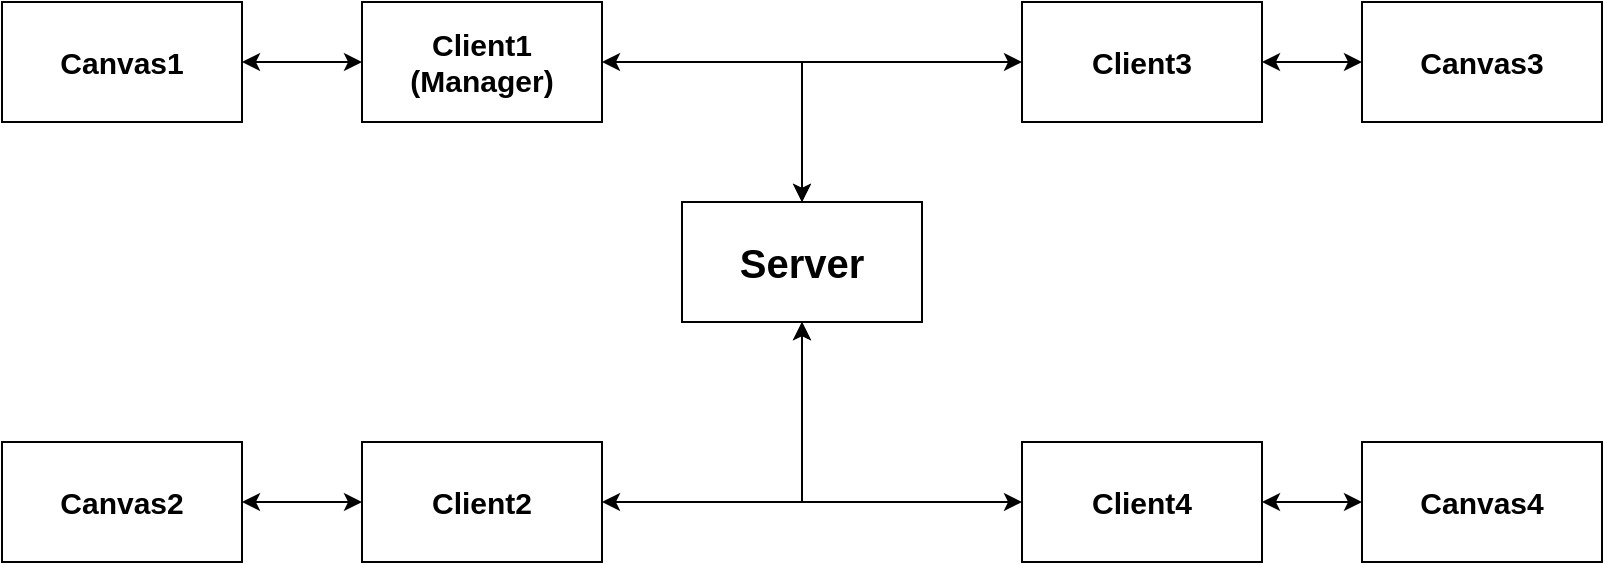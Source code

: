 <mxfile version="17.2.1" type="device"><diagram id="MKT62ZXcpuDxKcVZ_OFZ" name="Page-1"><mxGraphModel dx="2062" dy="1217" grid="0" gridSize="10" guides="1" tooltips="1" connect="1" arrows="1" fold="1" page="1" pageScale="1" pageWidth="3300" pageHeight="4681" math="0" shadow="0"><root><mxCell id="0"/><mxCell id="1" parent="0"/><mxCell id="AHtE2x3f0Ysw9HXrFAUj-1" value="&lt;font style=&quot;font-size: 20px&quot;&gt;&lt;b&gt;Server&lt;/b&gt;&lt;/font&gt;" style="whiteSpace=wrap;html=1;" vertex="1" parent="1"><mxGeometry x="640" y="600" width="120" height="60" as="geometry"/></mxCell><mxCell id="AHtE2x3f0Ysw9HXrFAUj-8" style="edgeStyle=orthogonalEdgeStyle;rounded=0;orthogonalLoop=1;jettySize=auto;html=1;fontSize=15;startArrow=classic;startFill=1;" edge="1" parent="1" source="AHtE2x3f0Ysw9HXrFAUj-2" target="AHtE2x3f0Ysw9HXrFAUj-1"><mxGeometry relative="1" as="geometry"/></mxCell><mxCell id="AHtE2x3f0Ysw9HXrFAUj-2" value="&lt;font style=&quot;font-size: 15px&quot;&gt;&lt;b&gt;Client1 (Manager)&lt;/b&gt;&lt;/font&gt;" style="whiteSpace=wrap;html=1;" vertex="1" parent="1"><mxGeometry x="480" y="500" width="120" height="60" as="geometry"/></mxCell><mxCell id="AHtE2x3f0Ysw9HXrFAUj-10" style="edgeStyle=orthogonalEdgeStyle;rounded=0;orthogonalLoop=1;jettySize=auto;html=1;entryX=0.5;entryY=1;entryDx=0;entryDy=0;fontSize=15;startArrow=classic;startFill=1;" edge="1" parent="1" source="AHtE2x3f0Ysw9HXrFAUj-3" target="AHtE2x3f0Ysw9HXrFAUj-1"><mxGeometry relative="1" as="geometry"/></mxCell><mxCell id="AHtE2x3f0Ysw9HXrFAUj-3" value="&lt;font style=&quot;font-size: 15px&quot;&gt;&lt;b&gt;Client2&lt;/b&gt;&lt;/font&gt;" style="whiteSpace=wrap;html=1;" vertex="1" parent="1"><mxGeometry x="480" y="720" width="120" height="60" as="geometry"/></mxCell><mxCell id="AHtE2x3f0Ysw9HXrFAUj-9" style="edgeStyle=orthogonalEdgeStyle;rounded=0;orthogonalLoop=1;jettySize=auto;html=1;fontSize=15;startArrow=classic;startFill=1;" edge="1" parent="1" source="AHtE2x3f0Ysw9HXrFAUj-6" target="AHtE2x3f0Ysw9HXrFAUj-1"><mxGeometry relative="1" as="geometry"/></mxCell><mxCell id="AHtE2x3f0Ysw9HXrFAUj-19" style="edgeStyle=orthogonalEdgeStyle;rounded=0;orthogonalLoop=1;jettySize=auto;html=1;entryX=0;entryY=0.5;entryDx=0;entryDy=0;fontSize=15;startArrow=classic;startFill=1;" edge="1" parent="1" source="AHtE2x3f0Ysw9HXrFAUj-6" target="AHtE2x3f0Ysw9HXrFAUj-13"><mxGeometry relative="1" as="geometry"/></mxCell><mxCell id="AHtE2x3f0Ysw9HXrFAUj-6" value="&lt;font style=&quot;font-size: 15px&quot;&gt;&lt;b&gt;Client3&lt;/b&gt;&lt;/font&gt;" style="whiteSpace=wrap;html=1;" vertex="1" parent="1"><mxGeometry x="810" y="500" width="120" height="60" as="geometry"/></mxCell><mxCell id="AHtE2x3f0Ysw9HXrFAUj-11" style="edgeStyle=orthogonalEdgeStyle;rounded=0;orthogonalLoop=1;jettySize=auto;html=1;entryX=0.5;entryY=1;entryDx=0;entryDy=0;fontSize=15;startArrow=classic;startFill=1;" edge="1" parent="1" source="AHtE2x3f0Ysw9HXrFAUj-7" target="AHtE2x3f0Ysw9HXrFAUj-1"><mxGeometry relative="1" as="geometry"/></mxCell><mxCell id="AHtE2x3f0Ysw9HXrFAUj-20" style="edgeStyle=orthogonalEdgeStyle;rounded=0;orthogonalLoop=1;jettySize=auto;html=1;entryX=0;entryY=0.5;entryDx=0;entryDy=0;fontSize=15;startArrow=classic;startFill=1;" edge="1" parent="1" source="AHtE2x3f0Ysw9HXrFAUj-7" target="AHtE2x3f0Ysw9HXrFAUj-12"><mxGeometry relative="1" as="geometry"/></mxCell><mxCell id="AHtE2x3f0Ysw9HXrFAUj-7" value="&lt;font style=&quot;font-size: 15px&quot;&gt;&lt;b&gt;Client4&lt;/b&gt;&lt;/font&gt;" style="whiteSpace=wrap;html=1;" vertex="1" parent="1"><mxGeometry x="810" y="720" width="120" height="60" as="geometry"/></mxCell><mxCell id="AHtE2x3f0Ysw9HXrFAUj-12" value="&lt;font style=&quot;font-size: 15px&quot;&gt;&lt;b&gt;Canvas4&lt;/b&gt;&lt;/font&gt;" style="whiteSpace=wrap;html=1;" vertex="1" parent="1"><mxGeometry x="980" y="720" width="120" height="60" as="geometry"/></mxCell><mxCell id="AHtE2x3f0Ysw9HXrFAUj-13" value="&lt;font style=&quot;font-size: 15px&quot;&gt;&lt;b&gt;Canvas3&lt;/b&gt;&lt;/font&gt;" style="whiteSpace=wrap;html=1;" vertex="1" parent="1"><mxGeometry x="980" y="500" width="120" height="60" as="geometry"/></mxCell><mxCell id="AHtE2x3f0Ysw9HXrFAUj-17" style="edgeStyle=orthogonalEdgeStyle;rounded=0;orthogonalLoop=1;jettySize=auto;html=1;entryX=0;entryY=0.5;entryDx=0;entryDy=0;fontSize=15;startArrow=classic;startFill=1;" edge="1" parent="1" source="AHtE2x3f0Ysw9HXrFAUj-14" target="AHtE2x3f0Ysw9HXrFAUj-3"><mxGeometry relative="1" as="geometry"/></mxCell><mxCell id="AHtE2x3f0Ysw9HXrFAUj-14" value="&lt;font style=&quot;font-size: 15px&quot;&gt;&lt;b&gt;Canvas2&lt;/b&gt;&lt;/font&gt;" style="whiteSpace=wrap;html=1;" vertex="1" parent="1"><mxGeometry x="300" y="720" width="120" height="60" as="geometry"/></mxCell><mxCell id="AHtE2x3f0Ysw9HXrFAUj-16" style="edgeStyle=orthogonalEdgeStyle;rounded=0;orthogonalLoop=1;jettySize=auto;html=1;entryX=0;entryY=0.5;entryDx=0;entryDy=0;fontSize=15;startArrow=classic;startFill=1;" edge="1" parent="1" source="AHtE2x3f0Ysw9HXrFAUj-15" target="AHtE2x3f0Ysw9HXrFAUj-2"><mxGeometry relative="1" as="geometry"/></mxCell><mxCell id="AHtE2x3f0Ysw9HXrFAUj-15" value="&lt;font style=&quot;font-size: 15px&quot;&gt;&lt;b&gt;Canvas1&lt;/b&gt;&lt;/font&gt;" style="whiteSpace=wrap;html=1;" vertex="1" parent="1"><mxGeometry x="300" y="500" width="120" height="60" as="geometry"/></mxCell></root></mxGraphModel></diagram></mxfile>